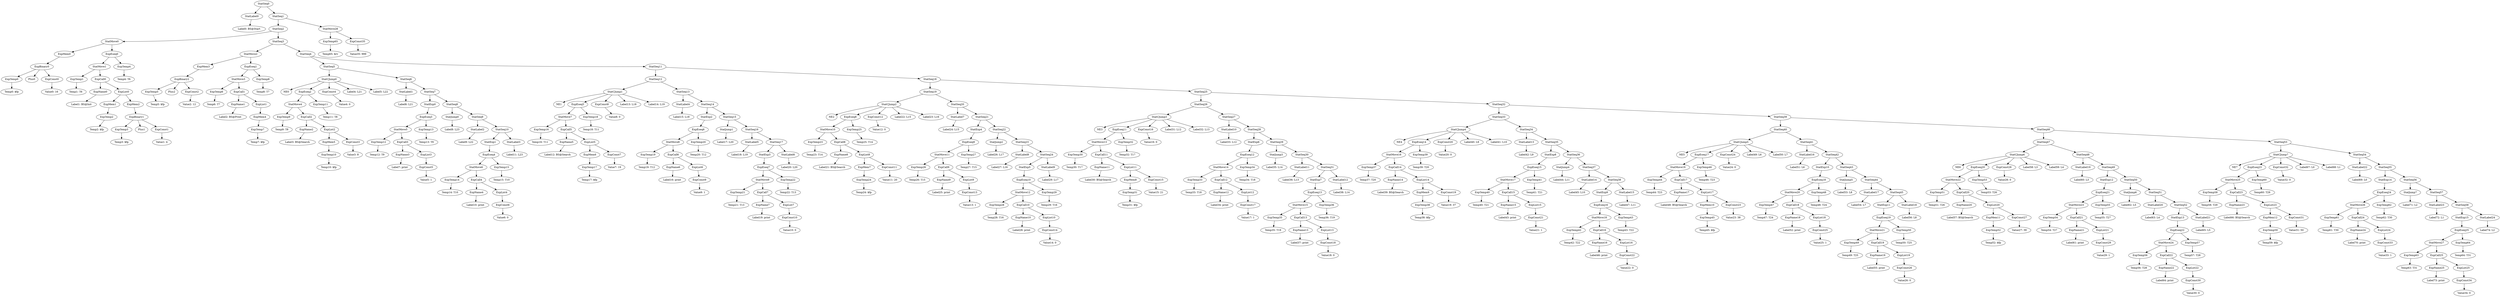 digraph {
	ordering = out;
	StatLabel24 -> "Label74: L2";
	StatSeq58 -> StatExp15;
	StatSeq58 -> StatLabel24;
	ExpTemp64 -> "Temp64: T31";
	ExpCall25 -> ExpName25;
	ExpCall25 -> ExpList25;
	StatSeq57 -> StatLabel23;
	StatSeq57 -> StatSeq58;
	StatSeq56 -> StatJump7;
	StatSeq56 -> StatSeq57;
	StatJump7 -> "Label71: L2";
	ExpTemp62 -> "Temp62: T30";
	ExpList24 -> ExpConst33;
	ExpCall24 -> ExpName24;
	ExpCall24 -> ExpList24;
	ExpName24 -> "Label70: print";
	StatLabel22 -> "Label69: L0";
	StatSeq53 -> StatCJump7;
	StatSeq53 -> StatSeq54;
	ExpConst32 -> "Value32: 0";
	ExpTemp60 -> "Temp60: T29";
	ExpEseq23 -> StatMove25;
	ExpEseq23 -> ExpTemp60;
	ExpConst31 -> "Value31: 50";
	ExpList23 -> ExpMem12;
	ExpList23 -> ExpConst31;
	ExpMem12 -> ExpTemp59;
	ExpTemp59 -> "Temp59: $fp";
	ExpCall23 -> ExpName23;
	ExpCall23 -> ExpList23;
	StatMove25 -> ExpTemp58;
	StatMove25 -> ExpCall23;
	StatExp13 -> ExpEseq22;
	ExpConst30 -> "Value30: 0";
	ExpConst35 -> "Value35: 999";
	ExpCall22 -> ExpName22;
	ExpCall22 -> ExpList22;
	StatMove24 -> ExpTemp56;
	StatMove24 -> ExpCall22;
	ExpTemp56 -> "Temp56: T28";
	StatSeq51 -> StatLabel20;
	StatSeq51 -> StatSeq52;
	StatSeq49 -> StatExp12;
	StatSeq49 -> StatSeq50;
	ExpEseq21 -> StatMove23;
	ExpEseq21 -> ExpTemp55;
	ExpConst29 -> "Value29: 1";
	ExpCall21 -> ExpName21;
	ExpCall21 -> ExpList21;
	ExpTemp54 -> "Temp54: T27";
	StatSeq48 -> StatLabel19;
	StatSeq48 -> StatSeq49;
	StatLabel19 -> "Label60: L3";
	StatSeq47 -> StatCJump6;
	StatSeq47 -> StatSeq48;
	ExpTemp52 -> "Temp52: $fp";
	ExpCall20 -> ExpName20;
	ExpCall20 -> ExpList20;
	StatMove22 -> ExpTemp51;
	StatMove22 -> ExpCall20;
	StatCJump6 -> NE6;
	StatCJump6 -> ExpEseq20;
	StatCJump6 -> ExpConst28;
	StatCJump6 -> "Label58: L3";
	StatCJump6 -> "Label59: L4";
	StatSeq39 -> StatSeq40;
	StatSeq39 -> StatSeq46;
	StatSeq45 -> StatExp11;
	StatSeq45 -> StatLabel18;
	ExpTemp50 -> "Temp50: T25";
	ExpList19 -> ExpConst26;
	ExpName19 -> "Label55: print";
	StatMove21 -> ExpTemp49;
	StatMove21 -> ExpCall19;
	ExpTemp48 -> "Temp48: T24";
	ExpList18 -> ExpConst25;
	ExpConst25 -> "Value25: 1";
	ExpCall18 -> ExpName18;
	ExpCall18 -> ExpList18;
	ExpEseq19 -> StatMove21;
	ExpEseq19 -> ExpTemp50;
	StatMove20 -> ExpTemp47;
	StatMove20 -> ExpCall18;
	StatSeq40 -> StatCJump5;
	StatSeq40 -> StatSeq41;
	ExpEseq17 -> StatMove19;
	ExpEseq17 -> ExpTemp46;
	ExpConst23 -> "Value23: 38";
	ExpList17 -> ExpMem10;
	ExpList17 -> ExpConst23;
	ExpList22 -> ExpConst30;
	StatSeq50 -> StatJump6;
	StatSeq50 -> StatSeq51;
	ExpCall17 -> ExpName17;
	ExpCall17 -> ExpList17;
	ExpTemp45 -> "Temp45: $fp";
	StatLabel15 -> "Label47: L11";
	StatSeq38 -> StatExp9;
	StatSeq38 -> StatLabel15;
	ExpName23 -> "Label66: BS@Search";
	StatExp9 -> ExpEseq16;
	ExpTemp43 -> "Temp43: T22";
	ExpConst27 -> "Value27: 39";
	ExpEseq16 -> StatMove18;
	ExpEseq16 -> ExpTemp43;
	ExpCall16 -> ExpName16;
	ExpCall16 -> ExpList16;
	ExpName16 -> "Label46: print";
	StatMove18 -> ExpTemp42;
	StatMove18 -> ExpCall16;
	ExpTemp42 -> "Temp42: T22";
	StatMove26 -> ExpTemp61;
	StatMove26 -> ExpCall24;
	ExpMem11 -> ExpTemp52;
	StatSeq36 -> StatJump4;
	StatSeq36 -> StatSeq37;
	ExpEseq20 -> StatMove22;
	ExpEseq20 -> ExpTemp53;
	ExpMem10 -> ExpTemp45;
	StatJump4 -> "Label44: L11";
	StatSeq35 -> StatExp8;
	StatSeq35 -> StatSeq36;
	StatExp8 -> ExpEseq15;
	ExpTemp41 -> "Temp41: T21";
	ExpEseq15 -> StatMove17;
	ExpEseq15 -> ExpTemp41;
	ExpList15 -> ExpConst21;
	ExpConst33 -> "Value33: 1";
	ExpTemp49 -> "Temp49: T25";
	ExpConst21 -> "Value21: 1";
	StatMove17 -> ExpTemp40;
	StatMove17 -> ExpCall15;
	ExpTemp40 -> "Temp40: T21";
	StatSeq34 -> StatLabel13;
	StatSeq34 -> StatSeq35;
	ExpTemp39 -> "Temp39: T20";
	StatLabel21 -> "Label65: L5";
	ExpEseq14 -> StatMove16;
	ExpEseq14 -> ExpTemp39;
	ExpConst19 -> "Value19: 37";
	ExpList14 -> ExpMem9;
	ExpList14 -> ExpConst19;
	ExpName14 -> "Label39: BS@Search";
	StatMove16 -> ExpTemp37;
	StatMove16 -> ExpCall14;
	ExpTemp37 -> "Temp37: T20";
	ExpCall6 -> ExpName6;
	ExpCall6 -> ExpList6;
	ExpTemp10 -> "Temp10: $fp";
	ExpTemp38 -> "Temp38: $fp";
	ExpName6 -> "Label16: print";
	ExpTemp32 -> "Temp32: T17";
	ExpEseq5 -> StatMove7;
	ExpEseq5 -> ExpTemp18;
	StatSeq28 -> StatExp6;
	StatSeq28 -> StatSeq29;
	StatSeq13 -> StatLabel4;
	StatSeq13 -> StatSeq14;
	ExpTemp23 -> "Temp23: T14";
	ExpCall5 -> ExpName5;
	ExpCall5 -> ExpList5;
	StatExp11 -> ExpEseq19;
	ExpTemp16 -> "Temp16: T11";
	StatLabel23 -> "Label72: L1";
	StatCJump2 -> NE2;
	StatCJump2 -> ExpEseq8;
	StatCJump2 -> ExpConst12;
	StatCJump2 -> "Label22: L15";
	StatCJump2 -> "Label23: L16";
	ExpConst34 -> "Value34: 0";
	StatCJump1 -> NE1;
	StatCJump1 -> ExpEseq5;
	StatCJump1 -> ExpConst8;
	StatCJump1 -> "Label13: L18";
	StatCJump1 -> "Label14: L19";
	ExpCall3 -> ExpName3;
	ExpCall3 -> ExpList3;
	StatJump1 -> "Label17: L20";
	StatMove12 -> ExpTemp28;
	StatMove12 -> ExpCall10;
	ExpCall4 -> ExpName4;
	ExpCall4 -> ExpList4;
	StatJump3 -> "Label35: L14";
	StatJump6 -> "Label62: L5";
	StatMove5 -> ExpTemp12;
	StatMove5 -> ExpCall3;
	ExpTemp65 -> "Temp65: $rv";
	ExpCall12 -> ExpName12;
	ExpCall12 -> ExpList12;
	ExpTemp13 -> "Temp13: T9";
	ExpEseq9 -> StatMove11;
	ExpEseq9 -> ExpTemp27;
	ExpList3 -> ExpConst5;
	StatSeq0 -> StatLabel0;
	StatSeq0 -> StatSeq1;
	StatLabel1 -> "Label6: L21";
	ExpName22 -> "Label64: print";
	StatLabel4 -> "Label15: L18";
	StatSeq23 -> StatLabel8;
	StatSeq23 -> StatSeq24;
	ExpCall19 -> ExpName19;
	ExpCall19 -> ExpList19;
	StatSeq5 -> StatCJump0;
	StatSeq5 -> StatSeq6;
	ExpName0 -> "Label1: BS@Init";
	ExpTemp20 -> "Temp20: T12";
	StatMove15 -> ExpTemp35;
	StatMove15 -> ExpCall13;
	ExpConst4 -> "Value4: 0";
	StatSeq55 -> StatExp14;
	StatSeq55 -> StatSeq56;
	ExpTemp57 -> "Temp57: T28";
	ExpTemp5 -> "Temp5: $fp";
	ExpTemp11 -> "Temp11: T8";
	ExpEseq0 -> StatMove1;
	ExpEseq0 -> ExpTemp4;
	StatMove28 -> ExpTemp65;
	StatMove28 -> ExpConst35;
	ExpName12 -> "Label34: print";
	StatSeq31 -> StatExp7;
	StatSeq31 -> StatLabel12;
	ExpTemp1 -> "Temp1: T6";
	ExpList1 -> ExpMem4;
	ExpName25 -> "Label73: print";
	ExpEseq2 -> StatMove4;
	ExpEseq2 -> ExpTemp11;
	StatSeq7 -> StatExp0;
	StatSeq7 -> StatSeq8;
	StatSeq16 -> StatLabel5;
	StatSeq16 -> StatSeq17;
	ExpName2 -> "Label3: BS@Search";
	StatLabel13 -> "Label42: L9";
	StatSeq2 -> StatMove0;
	StatSeq2 -> StatSeq3;
	StatLabel2 -> "Label9: L22";
	ExpEseq12 -> StatMove14;
	ExpEseq12 -> ExpTemp34;
	StatExp0 -> ExpEseq3;
	ExpTemp2 -> "Temp2: $fp";
	StatLabel11 -> "Label36: L13";
	StatSeq12 -> StatCJump1;
	StatSeq12 -> StatSeq13;
	ExpTemp4 -> "Temp4: T6";
	StatExp12 -> ExpEseq21;
	StatLabel5 -> "Label18: L19";
	StatLabel18 -> "Label56: L8";
	ExpCall0 -> ExpName0;
	ExpCall0 -> ExpList0;
	ExpTemp12 -> "Temp12: T9";
	ExpTemp14 -> "Temp14: T10";
	StatLabel6 -> "Label20: L20";
	ExpTemp33 -> "Temp33: T18";
	ExpList4 -> ExpConst6;
	ExpTemp27 -> "Temp27: T15";
	ExpCall14 -> ExpName14;
	ExpCall14 -> ExpList14;
	ExpName4 -> "Label10: print";
	StatMove0 -> ExpMem0;
	StatMove0 -> ExpEseq0;
	StatSeq43 -> StatJump5;
	StatSeq43 -> StatSeq44;
	ExpEseq3 -> StatMove5;
	ExpEseq3 -> ExpTemp13;
	ExpEseq24 -> StatMove26;
	ExpEseq24 -> ExpTemp62;
	ExpTemp25 -> "Temp25: T14";
	ExpName9 -> "Label25: print";
	StatMove7 -> ExpTemp16;
	StatMove7 -> ExpCall5;
	ExpTemp7 -> "Temp7: $fp";
	ExpTemp61 -> "Temp61: T30";
	ExpList21 -> ExpConst29;
	StatMove19 -> ExpTemp44;
	StatMove19 -> ExpCall17;
	ExpTemp0 -> "Temp0: $fp";
	StatSeq8 -> StatJump0;
	StatSeq8 -> StatSeq9;
	ExpMem9 -> ExpTemp38;
	ExpConst6 -> "Value6: 0";
	ExpTemp58 -> "Temp58: T29";
	ExpMem1 -> ExpTemp2;
	ExpConst0 -> "Value0: 16";
	ExpBinary1 -> ExpTemp3;
	ExpBinary1 -> Plus1;
	ExpBinary1 -> ExpConst1;
	ExpConst10 -> "Value10: 0";
	ExpConst1 -> "Value1: 4";
	StatMove1 -> ExpTemp1;
	StatMove1 -> ExpCall0;
	ExpConst28 -> "Value28: 0";
	ExpTemp18 -> "Temp18: T11";
	ExpTemp8 -> "Temp8: T7";
	ExpConst22 -> "Value22: 0";
	ExpList0 -> ExpMem1;
	ExpList0 -> ExpMem2;
	StatCJump0 -> NE0;
	StatCJump0 -> ExpEseq2;
	StatCJump0 -> ExpConst4;
	StatCJump0 -> "Label4: L21";
	StatCJump0 -> "Label5: L22";
	ExpName5 -> "Label12: BS@Search";
	ExpConst26 -> "Value26: 0";
	ExpConst18 -> "Value18: 0";
	ExpConst24 -> "Value24: 0";
	StatLabel0 -> "Label0: BS@Start";
	ExpTemp53 -> "Temp53: T26";
	ExpTemp19 -> "Temp19: T12";
	StatSeq17 -> StatExp3;
	StatSeq17 -> StatLabel6;
	StatSeq1 -> StatSeq2;
	StatSeq1 -> StatMove28;
	StatSeq30 -> StatLabel11;
	StatSeq30 -> StatSeq31;
	StatSeq44 -> StatLabel17;
	StatSeq44 -> StatSeq45;
	ExpMem5 -> ExpTemp10;
	ExpBinary2 -> ExpTemp5;
	ExpBinary2 -> Plus2;
	ExpBinary2 -> ExpConst2;
	StatExp1 -> ExpEseq4;
	ExpEseq22 -> StatMove24;
	ExpEseq22 -> ExpTemp57;
	StatCJump4 -> NE4;
	StatCJump4 -> ExpEseq14;
	StatCJump4 -> ExpConst20;
	StatCJump4 -> "Label40: L9";
	StatCJump4 -> "Label41: L10";
	StatSeq14 -> StatExp2;
	StatSeq14 -> StatSeq15;
	ExpConst2 -> "Value2: 12";
	ExpCall2 -> ExpName2;
	ExpCall2 -> ExpList2;
	StatSeq52 -> StatExp13;
	StatSeq52 -> StatLabel21;
	ExpEseq4 -> StatMove6;
	ExpEseq4 -> ExpTemp15;
	ExpMem3 -> ExpBinary2;
	StatExp14 -> ExpEseq24;
	ExpList6 -> ExpConst9;
	ExpName3 -> "Label7: print";
	ExpTemp63 -> "Temp63: T31";
	ExpList7 -> ExpConst10;
	ExpList16 -> ExpConst22;
	ExpName8 -> "Label21: BS@Search";
	StatMove2 -> ExpMem3;
	StatMove2 -> ExpEseq1;
	StatMove6 -> ExpTemp14;
	StatMove6 -> ExpCall4;
	ExpConst5 -> "Value5: 1";
	StatSeq26 -> StatCJump3;
	StatSeq26 -> StatSeq27;
	StatLabel14 -> "Label45: L10";
	StatSeq10 -> StatExp1;
	StatSeq10 -> StatLabel3;
	ExpName20 -> "Label57: BS@Search";
	StatMove13 -> ExpTemp30;
	StatMove13 -> ExpCall11;
	ExpTemp15 -> "Temp15: T10";
	StatSeq32 -> StatSeq33;
	StatSeq32 -> StatSeq39;
	StatMove8 -> ExpTemp19;
	StatMove8 -> ExpCall6;
	ExpTemp28 -> "Temp28: T16";
	ExpName1 -> "Label2: BS@Print";
	ExpEseq1 -> StatMove3;
	ExpEseq1 -> ExpTemp8;
	StatJump0 -> "Label8: L23";
	ExpName7 -> "Label19: print";
	StatLabel20 -> "Label63: L4";
	StatCJump5 -> NE5;
	StatCJump5 -> ExpEseq17;
	StatCJump5 -> ExpConst24;
	StatCJump5 -> "Label49: L6";
	StatCJump5 -> "Label50: L7";
	ExpCall1 -> ExpName1;
	ExpCall1 -> ExpList1;
	ExpCall15 -> ExpName15;
	ExpCall15 -> ExpList15;
	StatSeq3 -> StatMove2;
	StatSeq3 -> StatSeq4;
	ExpList2 -> ExpMem5;
	ExpList2 -> ExpConst3;
	StatMove27 -> ExpTemp63;
	StatMove27 -> ExpCall25;
	ExpTemp22 -> "Temp22: T13";
	ExpTemp17 -> "Temp17: $fp";
	ExpConst3 -> "Value3: 8";
	ExpList25 -> ExpConst34;
	StatExp7 -> ExpEseq13;
	ExpEseq6 -> StatMove8;
	ExpEseq6 -> ExpTemp20;
	ExpTemp31 -> "Temp31: $fp";
	ExpList5 -> ExpMem6;
	ExpList5 -> ExpConst7;
	ExpTemp24 -> "Temp24: $fp";
	StatExp2 -> ExpEseq6;
	StatSeq33 -> StatCJump4;
	StatSeq33 -> StatSeq34;
	StatSeq15 -> StatJump1;
	StatSeq15 -> StatSeq16;
	ExpConst7 -> "Value7: 19";
	ExpTemp21 -> "Temp21: T13";
	ExpCall7 -> ExpName7;
	ExpCall7 -> ExpList7;
	StatMove14 -> ExpTemp33;
	StatMove14 -> ExpCall12;
	StatSeq25 -> StatSeq26;
	StatSeq25 -> StatSeq32;
	StatMove3 -> ExpTemp6;
	StatMove3 -> ExpCall1;
	ExpEseq7 -> StatMove9;
	ExpEseq7 -> ExpTemp22;
	StatLabel17 -> "Label54: L7";
	StatJump5 -> "Label53: L8";
	ExpConst8 -> "Value8: 0";
	StatExp3 -> ExpEseq7;
	StatCJump7 -> NE7;
	StatCJump7 -> ExpEseq23;
	StatCJump7 -> ExpConst32;
	StatCJump7 -> "Label67: L0";
	StatCJump7 -> "Label68: L1";
	ExpTemp51 -> "Temp51: T26";
	StatJump2 -> "Label26: L17";
	ExpEseq11 -> StatMove13;
	ExpEseq11 -> ExpTemp32;
	StatLabel10 -> "Label33: L12";
	StatSeq42 -> StatExp10;
	StatSeq42 -> StatSeq43;
	ExpMem2 -> ExpBinary1;
	StatSeq11 -> StatSeq12;
	StatSeq11 -> StatSeq18;
	ExpEseq13 -> StatMove15;
	ExpEseq13 -> ExpTemp36;
	StatSeq20 -> StatLabel7;
	StatSeq20 -> StatSeq21;
	ExpMem4 -> ExpTemp7;
	StatMove10 -> ExpTemp23;
	StatMove10 -> ExpCall8;
	ExpName10 -> "Label28: print";
	ExpCall8 -> ExpName8;
	ExpCall8 -> ExpList8;
	StatSeq54 -> StatLabel22;
	StatSeq54 -> StatSeq55;
	ExpConst15 -> "Value15: 21";
	ExpList8 -> ExpMem7;
	ExpList8 -> ExpConst11;
	ExpTemp47 -> "Temp47: T24";
	ExpConst11 -> "Value11: 20";
	StatSeq9 -> StatLabel2;
	StatSeq9 -> StatSeq10;
	ExpList13 -> ExpConst18;
	ExpList20 -> ExpMem11;
	ExpList20 -> ExpConst27;
	ExpConst12 -> "Value12: 0";
	StatExp10 -> ExpEseq18;
	ExpTemp26 -> "Temp26: T15";
	ExpTemp44 -> "Temp44: T23";
	StatMove11 -> ExpTemp26;
	StatMove11 -> ExpCall9;
	ExpCall9 -> ExpName9;
	ExpCall9 -> ExpList9;
	ExpTemp46 -> "Temp46: T23";
	ExpMem7 -> ExpTemp24;
	ExpConst13 -> "Value13: 1";
	StatExp4 -> ExpEseq9;
	ExpTemp9 -> "Temp9: T8";
	StatSeq27 -> StatLabel10;
	StatSeq27 -> StatSeq28;
	StatSeq21 -> StatExp4;
	StatSeq21 -> StatSeq22;
	StatSeq19 -> StatCJump2;
	StatSeq19 -> StatSeq20;
	StatSeq22 -> StatJump2;
	StatSeq22 -> StatSeq23;
	StatSeq37 -> StatLabel14;
	StatSeq37 -> StatSeq38;
	ExpTemp3 -> "Temp3: $fp";
	ExpTemp6 -> "Temp6: T7";
	StatLabel8 -> "Label27: L16";
	ExpName21 -> "Label61: print";
	StatLabel16 -> "Label51: L6";
	ExpCall10 -> ExpName10;
	ExpCall10 -> ExpList10;
	ExpConst9 -> "Value9: 1";
	ExpConst14 -> "Value14: 0";
	ExpList10 -> ExpConst14;
	ExpEseq8 -> StatMove10;
	ExpEseq8 -> ExpTemp25;
	StatExp6 -> ExpEseq12;
	ExpName15 -> "Label43: print";
	ExpEseq10 -> StatMove12;
	ExpEseq10 -> ExpTemp29;
	ExpTemp29 -> "Temp29: T16";
	StatLabel12 -> "Label38: L14";
	ExpBinary0 -> ExpTemp0;
	ExpBinary0 -> Plus0;
	ExpBinary0 -> ExpConst0;
	StatExp5 -> ExpEseq10;
	StatSeq46 -> StatSeq47;
	StatSeq46 -> StatSeq53;
	StatSeq24 -> StatExp5;
	StatSeq24 -> StatLabel9;
	StatLabel9 -> "Label29: L17";
	StatSeq41 -> StatLabel16;
	StatSeq41 -> StatSeq42;
	StatLabel3 -> "Label11: L23";
	StatSeq18 -> StatSeq19;
	StatSeq18 -> StatSeq25;
	StatExp15 -> ExpEseq25;
	ExpList12 -> ExpConst17;
	ExpTemp55 -> "Temp55: T27";
	ExpList9 -> ExpConst13;
	StatCJump3 -> NE3;
	StatCJump3 -> ExpEseq11;
	StatCJump3 -> ExpConst16;
	StatCJump3 -> "Label31: L12";
	StatCJump3 -> "Label32: L13";
	ExpTemp30 -> "Temp30: T17";
	ExpName11 -> "Label30: BS@Search";
	ExpName17 -> "Label48: BS@Search";
	ExpCall11 -> ExpName11;
	ExpCall11 -> ExpList11;
	ExpEseq25 -> StatMove27;
	ExpEseq25 -> ExpTemp64;
	StatSeq6 -> StatLabel1;
	StatSeq6 -> StatSeq7;
	ExpMem8 -> ExpTemp31;
	ExpList11 -> ExpMem8;
	ExpList11 -> ExpConst15;
	ExpConst20 -> "Value20: 0";
	StatSeq29 -> StatJump3;
	StatSeq29 -> StatSeq30;
	ExpMem6 -> ExpTemp17;
	ExpConst16 -> "Value16: 0";
	ExpConst17 -> "Value17: 1";
	StatLabel7 -> "Label24: L15";
	ExpTemp34 -> "Temp34: T18";
	StatMove23 -> ExpTemp54;
	StatMove23 -> ExpCall21;
	ExpName18 -> "Label52: print";
	ExpTemp35 -> "Temp35: T19";
	ExpName13 -> "Label37: print";
	StatMove4 -> ExpTemp9;
	StatMove4 -> ExpCall2;
	StatMove9 -> ExpTemp21;
	StatMove9 -> ExpCall7;
	ExpCall13 -> ExpName13;
	ExpCall13 -> ExpList13;
	ExpEseq18 -> StatMove20;
	ExpEseq18 -> ExpTemp48;
	StatSeq4 -> StatSeq5;
	StatSeq4 -> StatSeq11;
	ExpMem0 -> ExpBinary0;
	ExpTemp36 -> "Temp36: T19";
}

